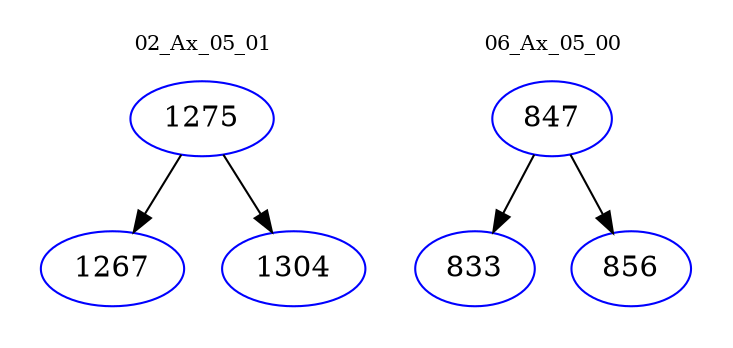 digraph{
subgraph cluster_0 {
color = white
label = "02_Ax_05_01";
fontsize=10;
T0_1275 [label="1275", color="blue"]
T0_1275 -> T0_1267 [color="black"]
T0_1267 [label="1267", color="blue"]
T0_1275 -> T0_1304 [color="black"]
T0_1304 [label="1304", color="blue"]
}
subgraph cluster_1 {
color = white
label = "06_Ax_05_00";
fontsize=10;
T1_847 [label="847", color="blue"]
T1_847 -> T1_833 [color="black"]
T1_833 [label="833", color="blue"]
T1_847 -> T1_856 [color="black"]
T1_856 [label="856", color="blue"]
}
}

